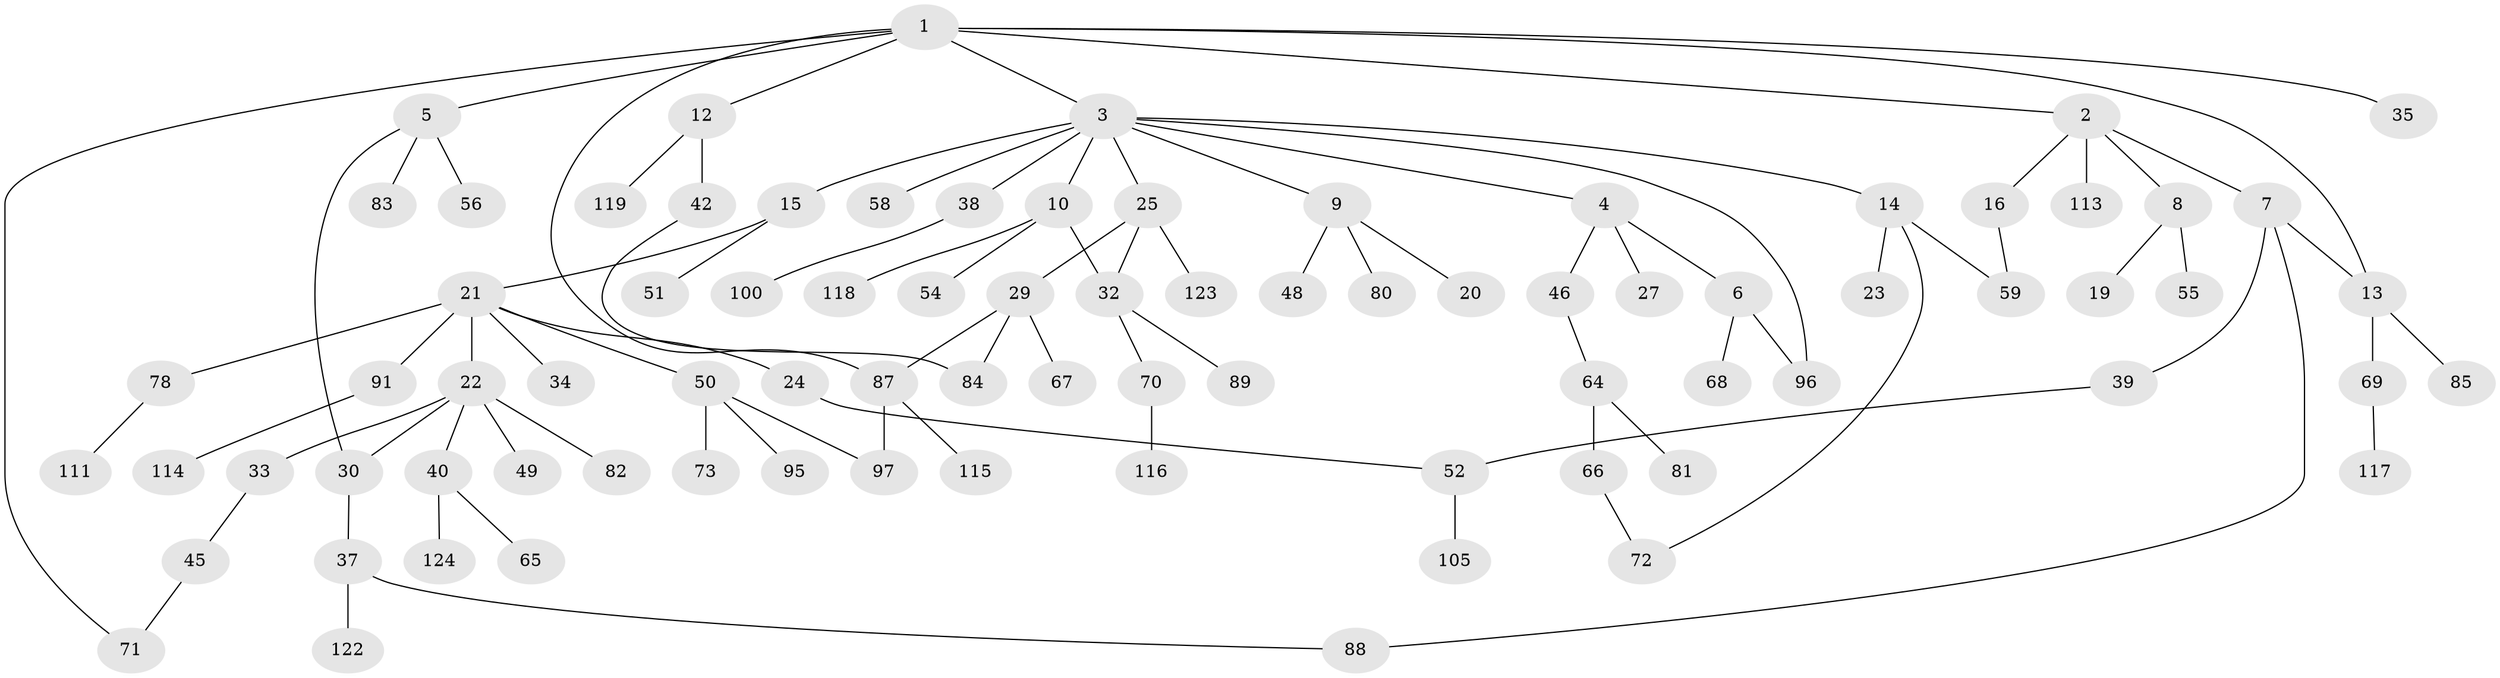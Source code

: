 // Generated by graph-tools (version 1.1) at 2025/51/02/27/25 19:51:40]
// undirected, 83 vertices, 94 edges
graph export_dot {
graph [start="1"]
  node [color=gray90,style=filled];
  1 [super="+93"];
  2;
  3 [super="+11"];
  4 [super="+18"];
  5 [super="+63"];
  6 [super="+41"];
  7 [super="+17"];
  8 [super="+110"];
  9 [super="+36"];
  10;
  12 [super="+60"];
  13;
  14 [super="+57"];
  15;
  16 [super="+86"];
  19;
  20;
  21 [super="+28"];
  22 [super="+31"];
  23;
  24 [super="+44"];
  25 [super="+26"];
  27 [super="+98"];
  29 [super="+79"];
  30 [super="+77"];
  32 [super="+120"];
  33 [super="+76"];
  34;
  35;
  37 [super="+61"];
  38 [super="+53"];
  39;
  40 [super="+92"];
  42 [super="+43"];
  45 [super="+47"];
  46;
  48;
  49 [super="+104"];
  50 [super="+74"];
  51;
  52 [super="+106"];
  54 [super="+62"];
  55;
  56;
  58 [super="+103"];
  59;
  64 [super="+121"];
  65;
  66;
  67;
  68;
  69 [super="+99"];
  70 [super="+94"];
  71;
  72 [super="+75"];
  73 [super="+109"];
  78 [super="+101"];
  80;
  81;
  82;
  83;
  84;
  85;
  87 [super="+112"];
  88 [super="+90"];
  89;
  91 [super="+107"];
  95 [super="+102"];
  96;
  97 [super="+108"];
  100;
  105;
  111;
  113;
  114;
  115;
  116;
  117;
  118;
  119;
  122;
  123;
  124;
  1 -- 2;
  1 -- 3;
  1 -- 5;
  1 -- 12;
  1 -- 13;
  1 -- 35;
  1 -- 71;
  1 -- 87;
  2 -- 7;
  2 -- 8;
  2 -- 16;
  2 -- 113;
  3 -- 4;
  3 -- 9;
  3 -- 10;
  3 -- 15;
  3 -- 38;
  3 -- 58;
  3 -- 96;
  3 -- 25;
  3 -- 14;
  4 -- 6;
  4 -- 27;
  4 -- 46;
  5 -- 56;
  5 -- 83;
  5 -- 30;
  6 -- 96;
  6 -- 68;
  7 -- 13;
  7 -- 39;
  7 -- 88;
  8 -- 19;
  8 -- 55;
  9 -- 20;
  9 -- 48;
  9 -- 80;
  10 -- 32;
  10 -- 54;
  10 -- 118;
  12 -- 42;
  12 -- 119;
  13 -- 69;
  13 -- 85;
  14 -- 23;
  14 -- 59;
  14 -- 72;
  15 -- 21;
  15 -- 51;
  16 -- 59;
  21 -- 22;
  21 -- 24;
  21 -- 34;
  21 -- 50;
  21 -- 91;
  21 -- 78;
  22 -- 30;
  22 -- 33;
  22 -- 49;
  22 -- 82;
  22 -- 40;
  24 -- 52;
  25 -- 123;
  25 -- 32;
  25 -- 29;
  29 -- 67;
  29 -- 87;
  29 -- 84;
  30 -- 37;
  32 -- 70;
  32 -- 89;
  33 -- 45;
  37 -- 88;
  37 -- 122;
  38 -- 100;
  39 -- 52;
  40 -- 65;
  40 -- 124;
  42 -- 84;
  45 -- 71;
  46 -- 64;
  50 -- 73;
  50 -- 95 [weight=2];
  50 -- 97;
  52 -- 105;
  64 -- 66;
  64 -- 81;
  66 -- 72;
  69 -- 117;
  70 -- 116;
  78 -- 111;
  87 -- 97;
  87 -- 115;
  91 -- 114;
}
